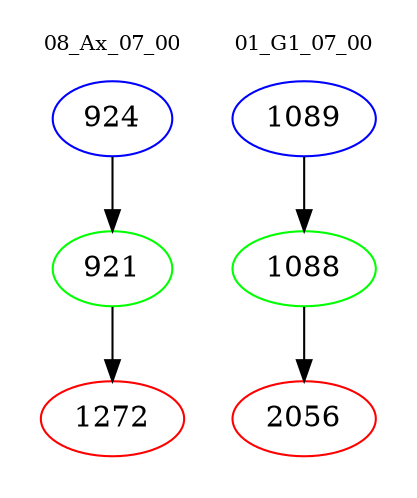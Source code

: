 digraph{
subgraph cluster_0 {
color = white
label = "08_Ax_07_00";
fontsize=10;
T0_924 [label="924", color="blue"]
T0_924 -> T0_921 [color="black"]
T0_921 [label="921", color="green"]
T0_921 -> T0_1272 [color="black"]
T0_1272 [label="1272", color="red"]
}
subgraph cluster_1 {
color = white
label = "01_G1_07_00";
fontsize=10;
T1_1089 [label="1089", color="blue"]
T1_1089 -> T1_1088 [color="black"]
T1_1088 [label="1088", color="green"]
T1_1088 -> T1_2056 [color="black"]
T1_2056 [label="2056", color="red"]
}
}
